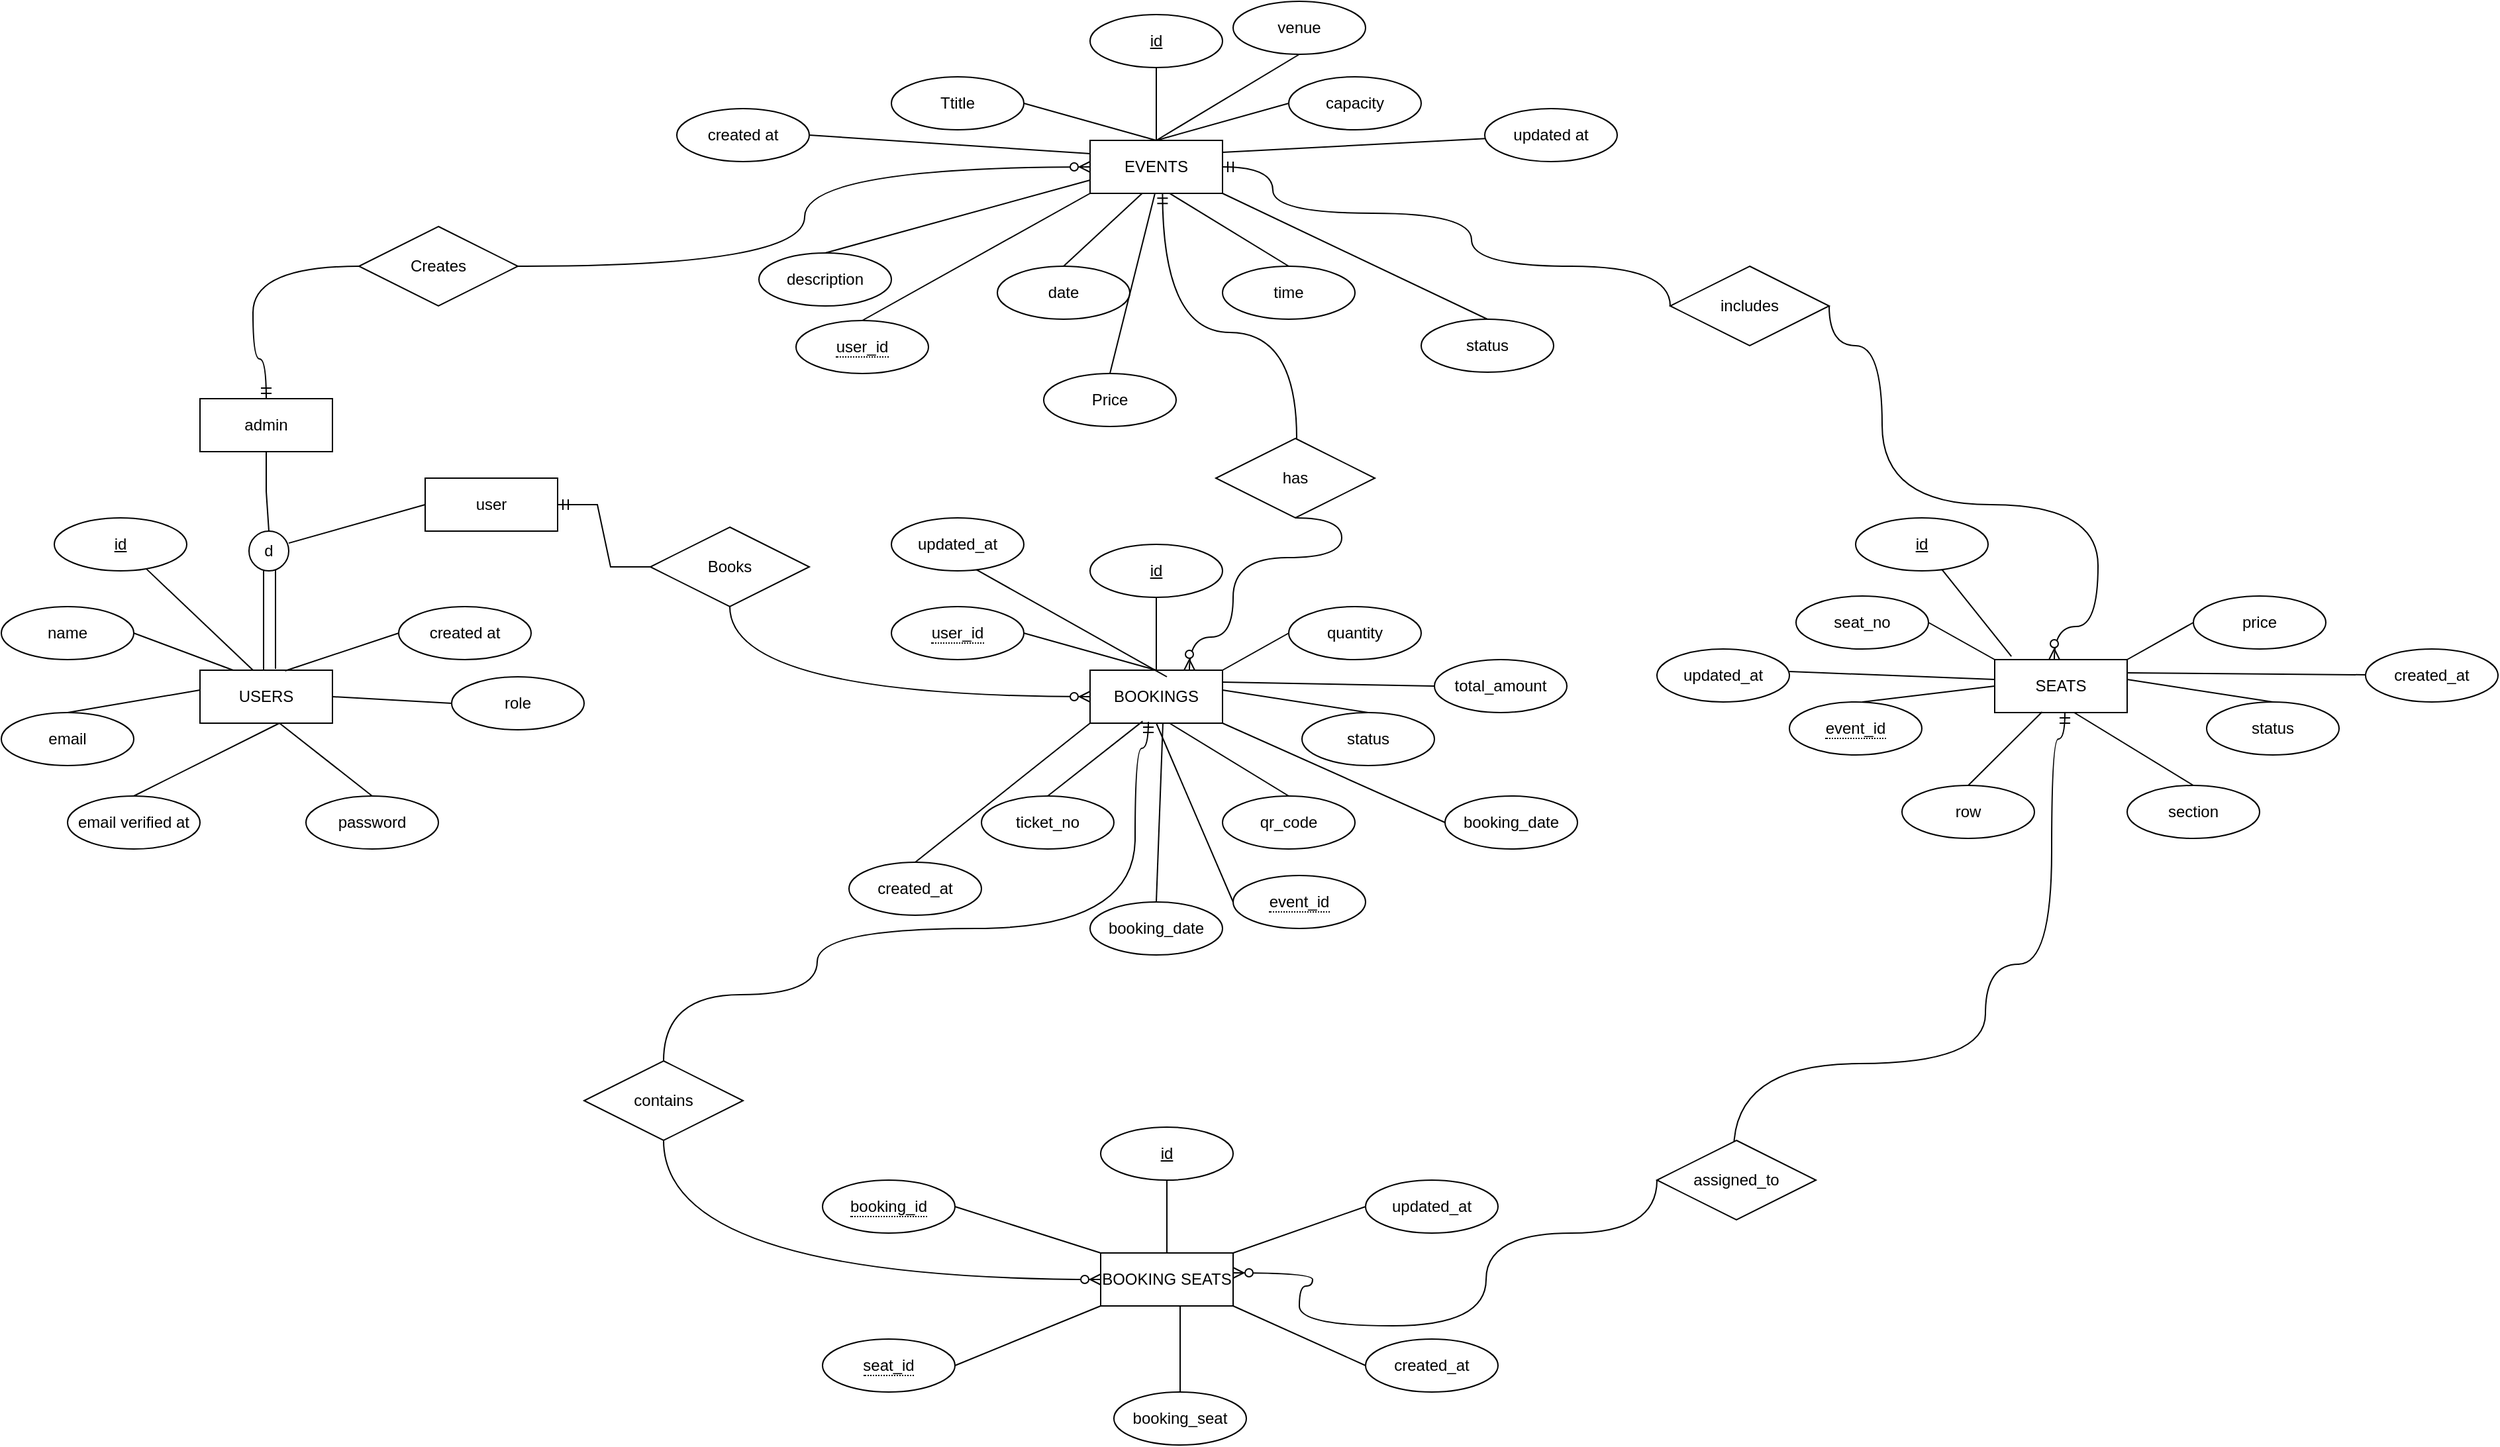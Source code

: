 <mxfile version="27.0.9">
  <diagram name="Page-1" id="kR0S55BvYcO8RLCb589s">
    <mxGraphModel dx="4270" dy="2200" grid="1" gridSize="10" guides="1" tooltips="1" connect="1" arrows="1" fold="1" page="1" pageScale="1" pageWidth="1654" pageHeight="1169" math="0" shadow="0">
      <root>
        <mxCell id="0" />
        <mxCell id="1" parent="0" />
        <mxCell id="_BD6W95FqAiIMrkTcO8M-179" value="" style="group" parent="1" vertex="1" connectable="0">
          <mxGeometry x="660" y="890" width="510" height="240" as="geometry" />
        </mxCell>
        <mxCell id="_BD6W95FqAiIMrkTcO8M-154" value="BOOKING SEATS" style="whiteSpace=wrap;html=1;align=center;" parent="_BD6W95FqAiIMrkTcO8M-179" vertex="1">
          <mxGeometry x="210" y="95" width="100" height="40" as="geometry" />
        </mxCell>
        <mxCell id="_BD6W95FqAiIMrkTcO8M-155" value="id" style="ellipse;whiteSpace=wrap;html=1;align=center;fontStyle=4;" parent="_BD6W95FqAiIMrkTcO8M-179" vertex="1">
          <mxGeometry x="210" width="100" height="40" as="geometry" />
        </mxCell>
        <mxCell id="_BD6W95FqAiIMrkTcO8M-158" value="booking_seat" style="ellipse;whiteSpace=wrap;html=1;align=center;" parent="_BD6W95FqAiIMrkTcO8M-179" vertex="1">
          <mxGeometry x="220" y="200" width="100" height="40" as="geometry" />
        </mxCell>
        <mxCell id="_BD6W95FqAiIMrkTcO8M-159" value="created_at" style="ellipse;whiteSpace=wrap;html=1;align=center;" parent="_BD6W95FqAiIMrkTcO8M-179" vertex="1">
          <mxGeometry x="410" y="160" width="100" height="40" as="geometry" />
        </mxCell>
        <mxCell id="_BD6W95FqAiIMrkTcO8M-160" value="updated_at" style="ellipse;whiteSpace=wrap;html=1;align=center;" parent="_BD6W95FqAiIMrkTcO8M-179" vertex="1">
          <mxGeometry x="410" y="40" width="100" height="40" as="geometry" />
        </mxCell>
        <mxCell id="_BD6W95FqAiIMrkTcO8M-162" style="edgeStyle=orthogonalEdgeStyle;rounded=0;orthogonalLoop=1;jettySize=auto;html=1;exitX=0.5;exitY=1;exitDx=0;exitDy=0;" parent="_BD6W95FqAiIMrkTcO8M-179" edge="1">
          <mxGeometry relative="1" as="geometry">
            <mxPoint x="410" y="87" as="sourcePoint" />
            <mxPoint x="410" y="87" as="targetPoint" />
          </mxGeometry>
        </mxCell>
        <mxCell id="_BD6W95FqAiIMrkTcO8M-164" value="" style="endArrow=none;html=1;rounded=0;entryX=0.5;entryY=1;entryDx=0;entryDy=0;exitX=0.5;exitY=0;exitDx=0;exitDy=0;" parent="_BD6W95FqAiIMrkTcO8M-179" source="_BD6W95FqAiIMrkTcO8M-158" edge="1">
          <mxGeometry relative="1" as="geometry">
            <mxPoint x="360" y="190" as="sourcePoint" />
            <mxPoint x="270" y="135" as="targetPoint" />
          </mxGeometry>
        </mxCell>
        <mxCell id="_BD6W95FqAiIMrkTcO8M-166" value="" style="endArrow=none;html=1;rounded=0;entryX=0;entryY=1;entryDx=0;entryDy=0;exitX=1;exitY=0.5;exitDx=0;exitDy=0;" parent="_BD6W95FqAiIMrkTcO8M-179" source="_BD6W95FqAiIMrkTcO8M-170" target="_BD6W95FqAiIMrkTcO8M-154" edge="1">
          <mxGeometry relative="1" as="geometry">
            <mxPoint x="100" y="160" as="sourcePoint" />
            <mxPoint x="200" y="143" as="targetPoint" />
          </mxGeometry>
        </mxCell>
        <mxCell id="_BD6W95FqAiIMrkTcO8M-172" value="&lt;span style=&quot;color: rgba(0, 0, 0, 0); font-family: monospace; font-size: 0px; text-align: start; background-color: rgb(236, 236, 236);&quot;&gt;%3CmxGraphModel%3E%3Croot%3E%3CmxCell%20id%3D%220%22%2F%3E%3CmxCell%20id%3D%221%22%20parent%3D%220%22%2F%3E%3CmxCell%20id%3D%222%22%20value%3D%22%22%20style%3D%22endArrow%3Dnone%3Bhtml%3D1%3Brounded%3D0%3BentryX%3D0%3BentryY%3D1%3BentryDx%3D0%3BentryDy%3D0%3BexitX%3D0.5%3BexitY%3D0%3BexitDx%3D0%3BexitDy%3D0%3B%22%20edge%3D%221%22%20parent%3D%221%22%3E%3CmxGeometry%20relative%3D%221%22%20as%3D%22geometry%22%3E%3CmxPoint%20x%3D%22560%22%20y%3D%22660%22%20as%3D%22sourcePoint%22%2F%3E%3CmxPoint%20x%3D%22670%22%20y%3D%22635%22%20as%3D%22targetPoint%22%2F%3E%3C%2FmxGeometry%3E%3C%2FmxCell%3E%3C%2Froot%3E%3C%2FmxGraphModel%3E&lt;/span&gt;" style="edgeLabel;html=1;align=center;verticalAlign=middle;resizable=0;points=[];" parent="_BD6W95FqAiIMrkTcO8M-166" vertex="1" connectable="0">
          <mxGeometry x="0.361" y="-4" relative="1" as="geometry">
            <mxPoint as="offset" />
          </mxGeometry>
        </mxCell>
        <mxCell id="_BD6W95FqAiIMrkTcO8M-169" value="" style="endArrow=none;html=1;rounded=0;" parent="_BD6W95FqAiIMrkTcO8M-179" target="_BD6W95FqAiIMrkTcO8M-155" edge="1">
          <mxGeometry relative="1" as="geometry">
            <mxPoint x="260" y="95" as="sourcePoint" />
            <mxPoint x="357" y="78" as="targetPoint" />
          </mxGeometry>
        </mxCell>
        <mxCell id="_BD6W95FqAiIMrkTcO8M-170" value="&lt;span style=&quot;border-bottom: 1px dotted&quot;&gt;seat_id&lt;/span&gt;" style="ellipse;whiteSpace=wrap;html=1;align=center;" parent="_BD6W95FqAiIMrkTcO8M-179" vertex="1">
          <mxGeometry y="160" width="100" height="40" as="geometry" />
        </mxCell>
        <mxCell id="_BD6W95FqAiIMrkTcO8M-171" value="&lt;span style=&quot;border-bottom: 1px dotted&quot;&gt;booking_id&lt;/span&gt;" style="ellipse;whiteSpace=wrap;html=1;align=center;" parent="_BD6W95FqAiIMrkTcO8M-179" vertex="1">
          <mxGeometry y="40" width="100" height="40" as="geometry" />
        </mxCell>
        <mxCell id="_BD6W95FqAiIMrkTcO8M-173" value="" style="endArrow=none;html=1;rounded=0;entryX=0;entryY=0.5;entryDx=0;entryDy=0;exitX=1;exitY=0;exitDx=0;exitDy=0;" parent="_BD6W95FqAiIMrkTcO8M-179" source="_BD6W95FqAiIMrkTcO8M-154" target="_BD6W95FqAiIMrkTcO8M-160" edge="1">
          <mxGeometry relative="1" as="geometry">
            <mxPoint x="300" y="95" as="sourcePoint" />
            <mxPoint x="410" y="70" as="targetPoint" />
          </mxGeometry>
        </mxCell>
        <mxCell id="_BD6W95FqAiIMrkTcO8M-174" value="&lt;span style=&quot;color: rgba(0, 0, 0, 0); font-family: monospace; font-size: 0px; text-align: start; background-color: rgb(236, 236, 236);&quot;&gt;%3CmxGraphModel%3E%3Croot%3E%3CmxCell%20id%3D%220%22%2F%3E%3CmxCell%20id%3D%221%22%20parent%3D%220%22%2F%3E%3CmxCell%20id%3D%222%22%20value%3D%22%22%20style%3D%22endArrow%3Dnone%3Bhtml%3D1%3Brounded%3D0%3BentryX%3D0%3BentryY%3D1%3BentryDx%3D0%3BentryDy%3D0%3BexitX%3D0.5%3BexitY%3D0%3BexitDx%3D0%3BexitDy%3D0%3B%22%20edge%3D%221%22%20parent%3D%221%22%3E%3CmxGeometry%20relative%3D%221%22%20as%3D%22geometry%22%3E%3CmxPoint%20x%3D%22560%22%20y%3D%22660%22%20as%3D%22sourcePoint%22%2F%3E%3CmxPoint%20x%3D%22670%22%20y%3D%22635%22%20as%3D%22targetPoint%22%2F%3E%3C%2FmxGeometry%3E%3C%2FmxCell%3E%3C%2Froot%3E%3C%2FmxGraphModel%3E&lt;/span&gt;" style="edgeLabel;html=1;align=center;verticalAlign=middle;resizable=0;points=[];" parent="_BD6W95FqAiIMrkTcO8M-173" vertex="1" connectable="0">
          <mxGeometry x="0.361" y="-4" relative="1" as="geometry">
            <mxPoint as="offset" />
          </mxGeometry>
        </mxCell>
        <mxCell id="_BD6W95FqAiIMrkTcO8M-175" value="" style="endArrow=none;html=1;rounded=0;entryX=0;entryY=0.5;entryDx=0;entryDy=0;exitX=1;exitY=0;exitDx=0;exitDy=0;" parent="_BD6W95FqAiIMrkTcO8M-179" target="_BD6W95FqAiIMrkTcO8M-159" edge="1">
          <mxGeometry relative="1" as="geometry">
            <mxPoint x="310" y="135" as="sourcePoint" />
            <mxPoint x="410" y="100" as="targetPoint" />
          </mxGeometry>
        </mxCell>
        <mxCell id="_BD6W95FqAiIMrkTcO8M-176" value="&lt;span style=&quot;color: rgba(0, 0, 0, 0); font-family: monospace; font-size: 0px; text-align: start; background-color: rgb(236, 236, 236);&quot;&gt;%3CmxGraphModel%3E%3Croot%3E%3CmxCell%20id%3D%220%22%2F%3E%3CmxCell%20id%3D%221%22%20parent%3D%220%22%2F%3E%3CmxCell%20id%3D%222%22%20value%3D%22%22%20style%3D%22endArrow%3Dnone%3Bhtml%3D1%3Brounded%3D0%3BentryX%3D0%3BentryY%3D1%3BentryDx%3D0%3BentryDy%3D0%3BexitX%3D0.5%3BexitY%3D0%3BexitDx%3D0%3BexitDy%3D0%3B%22%20edge%3D%221%22%20parent%3D%221%22%3E%3CmxGeometry%20relative%3D%221%22%20as%3D%22geometry%22%3E%3CmxPoint%20x%3D%22560%22%20y%3D%22660%22%20as%3D%22sourcePoint%22%2F%3E%3CmxPoint%20x%3D%22670%22%20y%3D%22635%22%20as%3D%22targetPoint%22%2F%3E%3C%2FmxGeometry%3E%3C%2FmxCell%3E%3C%2Froot%3E%3C%2FmxGraphModel%3E&lt;/span&gt;" style="edgeLabel;html=1;align=center;verticalAlign=middle;resizable=0;points=[];" parent="_BD6W95FqAiIMrkTcO8M-175" vertex="1" connectable="0">
          <mxGeometry x="0.361" y="-4" relative="1" as="geometry">
            <mxPoint as="offset" />
          </mxGeometry>
        </mxCell>
        <mxCell id="_BD6W95FqAiIMrkTcO8M-177" value="" style="endArrow=none;html=1;rounded=0;entryX=0;entryY=0.5;entryDx=0;entryDy=0;exitX=1;exitY=0.5;exitDx=0;exitDy=0;" parent="_BD6W95FqAiIMrkTcO8M-179" source="_BD6W95FqAiIMrkTcO8M-171" edge="1">
          <mxGeometry relative="1" as="geometry">
            <mxPoint x="110" y="130" as="sourcePoint" />
            <mxPoint x="210" y="95" as="targetPoint" />
          </mxGeometry>
        </mxCell>
        <mxCell id="_BD6W95FqAiIMrkTcO8M-178" value="&lt;span style=&quot;color: rgba(0, 0, 0, 0); font-family: monospace; font-size: 0px; text-align: start; background-color: rgb(236, 236, 236);&quot;&gt;%3CmxGraphModel%3E%3Croot%3E%3CmxCell%20id%3D%220%22%2F%3E%3CmxCell%20id%3D%221%22%20parent%3D%220%22%2F%3E%3CmxCell%20id%3D%222%22%20value%3D%22%22%20style%3D%22endArrow%3Dnone%3Bhtml%3D1%3Brounded%3D0%3BentryX%3D0%3BentryY%3D1%3BentryDx%3D0%3BentryDy%3D0%3BexitX%3D0.5%3BexitY%3D0%3BexitDx%3D0%3BexitDy%3D0%3B%22%20edge%3D%221%22%20parent%3D%221%22%3E%3CmxGeometry%20relative%3D%221%22%20as%3D%22geometry%22%3E%3CmxPoint%20x%3D%22560%22%20y%3D%22660%22%20as%3D%22sourcePoint%22%2F%3E%3CmxPoint%20x%3D%22670%22%20y%3D%22635%22%20as%3D%22targetPoint%22%2F%3E%3C%2FmxGeometry%3E%3C%2FmxCell%3E%3C%2Froot%3E%3C%2FmxGraphModel%3E&lt;/span&gt;" style="edgeLabel;html=1;align=center;verticalAlign=middle;resizable=0;points=[];" parent="_BD6W95FqAiIMrkTcO8M-177" vertex="1" connectable="0">
          <mxGeometry x="0.361" y="-4" relative="1" as="geometry">
            <mxPoint as="offset" />
          </mxGeometry>
        </mxCell>
        <mxCell id="_BD6W95FqAiIMrkTcO8M-182" value="Books" style="shape=rhombus;perimeter=rhombusPerimeter;whiteSpace=wrap;html=1;align=center;" parent="1" vertex="1">
          <mxGeometry x="530" y="437" width="120" height="60" as="geometry" />
        </mxCell>
        <mxCell id="_BD6W95FqAiIMrkTcO8M-184" value="" style="edgeStyle=entityRelationEdgeStyle;fontSize=12;html=1;endArrow=ERmandOne;rounded=0;exitX=0;exitY=0.5;exitDx=0;exitDy=0;entryX=1;entryY=0.5;entryDx=0;entryDy=0;" parent="1" source="_BD6W95FqAiIMrkTcO8M-182" target="_BD6W95FqAiIMrkTcO8M-218" edge="1">
          <mxGeometry width="100" height="100" relative="1" as="geometry">
            <mxPoint x="750" y="311" as="sourcePoint" />
            <mxPoint x="480" y="409" as="targetPoint" />
            <Array as="points">
              <mxPoint x="590" y="584" />
              <mxPoint x="670" y="494" />
              <mxPoint x="470" y="544" />
            </Array>
          </mxGeometry>
        </mxCell>
        <mxCell id="_BD6W95FqAiIMrkTcO8M-1" value="USERS" style="whiteSpace=wrap;html=1;align=center;" parent="1" vertex="1">
          <mxGeometry x="190" y="545" width="100" height="40" as="geometry" />
        </mxCell>
        <mxCell id="_BD6W95FqAiIMrkTcO8M-2" value="id" style="ellipse;whiteSpace=wrap;html=1;align=center;fontStyle=4;" parent="1" vertex="1">
          <mxGeometry x="80" y="430" width="100" height="40" as="geometry" />
        </mxCell>
        <mxCell id="_BD6W95FqAiIMrkTcO8M-4" value="name" style="ellipse;whiteSpace=wrap;html=1;align=center;" parent="1" vertex="1">
          <mxGeometry x="40" y="497" width="100" height="40" as="geometry" />
        </mxCell>
        <mxCell id="_BD6W95FqAiIMrkTcO8M-6" value="email&lt;span style=&quot;color: rgba(0, 0, 0, 0); font-family: monospace; font-size: 0px; text-align: start; text-wrap-mode: nowrap;&quot;&gt;%3CmxGraphModel%3E%3Croot%3E%3CmxCell%20id%3D%220%22%2F%3E%3CmxCell%20id%3D%221%22%20parent%3D%220%22%2F%3E%3CmxCell%20id%3D%222%22%20value%3D%22name%22%20style%3D%22ellipse%3BwhiteSpace%3Dwrap%3Bhtml%3D1%3Balign%3Dcenter%3B%22%20vertex%3D%221%22%20parent%3D%221%22%3E%3CmxGeometry%20x%3D%22580%22%20y%3D%22560%22%20width%3D%22100%22%20height%3D%2240%22%20as%3D%22geometry%22%2F%3E%3C%2FmxCell%3E%3C%2Froot%3E%3C%2FmxGraphModel%3E&lt;/span&gt;" style="ellipse;whiteSpace=wrap;html=1;align=center;" parent="1" vertex="1">
          <mxGeometry x="40" y="577" width="100" height="40" as="geometry" />
        </mxCell>
        <mxCell id="_BD6W95FqAiIMrkTcO8M-7" value="email verified at" style="ellipse;whiteSpace=wrap;html=1;align=center;" parent="1" vertex="1">
          <mxGeometry x="90" y="640" width="100" height="40" as="geometry" />
        </mxCell>
        <mxCell id="_BD6W95FqAiIMrkTcO8M-8" value="password" style="ellipse;whiteSpace=wrap;html=1;align=center;" parent="1" vertex="1">
          <mxGeometry x="270" y="640" width="100" height="40" as="geometry" />
        </mxCell>
        <mxCell id="_BD6W95FqAiIMrkTcO8M-9" value="role" style="ellipse;whiteSpace=wrap;html=1;align=center;" parent="1" vertex="1">
          <mxGeometry x="380" y="550" width="100" height="40" as="geometry" />
        </mxCell>
        <mxCell id="_BD6W95FqAiIMrkTcO8M-11" value="created at" style="ellipse;whiteSpace=wrap;html=1;align=center;" parent="1" vertex="1">
          <mxGeometry x="340" y="497" width="100" height="40" as="geometry" />
        </mxCell>
        <mxCell id="_BD6W95FqAiIMrkTcO8M-12" style="edgeStyle=orthogonalEdgeStyle;rounded=0;orthogonalLoop=1;jettySize=auto;html=1;exitX=0.5;exitY=1;exitDx=0;exitDy=0;" parent="1" source="_BD6W95FqAiIMrkTcO8M-11" target="_BD6W95FqAiIMrkTcO8M-11" edge="1">
          <mxGeometry relative="1" as="geometry" />
        </mxCell>
        <mxCell id="_BD6W95FqAiIMrkTcO8M-14" value="" style="endArrow=none;html=1;rounded=0;entryX=0.5;entryY=1;entryDx=0;entryDy=0;exitX=0.5;exitY=0;exitDx=0;exitDy=0;" parent="1" source="_BD6W95FqAiIMrkTcO8M-8" edge="1">
          <mxGeometry relative="1" as="geometry">
            <mxPoint x="280" y="675" as="sourcePoint" />
            <mxPoint x="250" y="585" as="targetPoint" />
          </mxGeometry>
        </mxCell>
        <mxCell id="_BD6W95FqAiIMrkTcO8M-15" value="" style="endArrow=none;html=1;rounded=0;entryX=0.5;entryY=1;entryDx=0;entryDy=0;exitX=0.5;exitY=0;exitDx=0;exitDy=0;" parent="1" source="_BD6W95FqAiIMrkTcO8M-7" edge="1">
          <mxGeometry relative="1" as="geometry">
            <mxPoint x="340" y="640" as="sourcePoint" />
            <mxPoint x="250" y="585" as="targetPoint" />
          </mxGeometry>
        </mxCell>
        <mxCell id="_BD6W95FqAiIMrkTcO8M-17" value="" style="endArrow=none;html=1;rounded=0;entryX=0.5;entryY=1;entryDx=0;entryDy=0;exitX=0.5;exitY=0;exitDx=0;exitDy=0;" parent="1" source="_BD6W95FqAiIMrkTcO8M-6" edge="1">
          <mxGeometry relative="1" as="geometry">
            <mxPoint x="280" y="615" as="sourcePoint" />
            <mxPoint x="190" y="560" as="targetPoint" />
          </mxGeometry>
        </mxCell>
        <mxCell id="_BD6W95FqAiIMrkTcO8M-18" value="" style="endArrow=none;html=1;rounded=0;exitX=0.5;exitY=0;exitDx=0;exitDy=0;entryX=0.25;entryY=0;entryDx=0;entryDy=0;" parent="1" target="_BD6W95FqAiIMrkTcO8M-1" edge="1">
          <mxGeometry relative="1" as="geometry">
            <mxPoint x="140" y="517" as="sourcePoint" />
            <mxPoint x="220" y="540" as="targetPoint" />
          </mxGeometry>
        </mxCell>
        <mxCell id="_BD6W95FqAiIMrkTcO8M-19" value="" style="endArrow=none;html=1;rounded=0;entryX=0;entryY=0.5;entryDx=0;entryDy=0;exitX=0.642;exitY=0.012;exitDx=0;exitDy=0;exitPerimeter=0;" parent="1" source="_BD6W95FqAiIMrkTcO8M-1" target="_BD6W95FqAiIMrkTcO8M-11" edge="1">
          <mxGeometry relative="1" as="geometry">
            <mxPoint x="240" y="545" as="sourcePoint" />
            <mxPoint x="337" y="528" as="targetPoint" />
          </mxGeometry>
        </mxCell>
        <mxCell id="_BD6W95FqAiIMrkTcO8M-20" value="" style="endArrow=none;html=1;rounded=0;exitX=0.4;exitY=0;exitDx=0;exitDy=0;exitPerimeter=0;" parent="1" source="_BD6W95FqAiIMrkTcO8M-1" target="_BD6W95FqAiIMrkTcO8M-2" edge="1">
          <mxGeometry relative="1" as="geometry">
            <mxPoint x="240" y="545" as="sourcePoint" />
            <mxPoint x="337" y="528" as="targetPoint" />
          </mxGeometry>
        </mxCell>
        <mxCell id="_BD6W95FqAiIMrkTcO8M-100" value="BOOKINGS" style="whiteSpace=wrap;html=1;align=center;" parent="1" vertex="1">
          <mxGeometry x="862" y="545" width="100" height="40" as="geometry" />
        </mxCell>
        <mxCell id="_BD6W95FqAiIMrkTcO8M-101" value="id" style="ellipse;whiteSpace=wrap;html=1;align=center;fontStyle=4;" parent="1" vertex="1">
          <mxGeometry x="862" y="450" width="100" height="40" as="geometry" />
        </mxCell>
        <mxCell id="_BD6W95FqAiIMrkTcO8M-104" value="ticket_no" style="ellipse;whiteSpace=wrap;html=1;align=center;" parent="1" vertex="1">
          <mxGeometry x="780" y="640" width="100" height="40" as="geometry" />
        </mxCell>
        <mxCell id="_BD6W95FqAiIMrkTcO8M-105" value="qr_code" style="ellipse;whiteSpace=wrap;html=1;align=center;" parent="1" vertex="1">
          <mxGeometry x="962" y="640" width="100" height="40" as="geometry" />
        </mxCell>
        <mxCell id="_BD6W95FqAiIMrkTcO8M-106" value="status" style="ellipse;whiteSpace=wrap;html=1;align=center;" parent="1" vertex="1">
          <mxGeometry x="1022" y="577" width="100" height="40" as="geometry" />
        </mxCell>
        <mxCell id="_BD6W95FqAiIMrkTcO8M-107" value="quantity" style="ellipse;whiteSpace=wrap;html=1;align=center;" parent="1" vertex="1">
          <mxGeometry x="1012" y="497" width="100" height="40" as="geometry" />
        </mxCell>
        <mxCell id="_BD6W95FqAiIMrkTcO8M-108" style="edgeStyle=orthogonalEdgeStyle;rounded=0;orthogonalLoop=1;jettySize=auto;html=1;exitX=0.5;exitY=1;exitDx=0;exitDy=0;" parent="1" source="_BD6W95FqAiIMrkTcO8M-107" target="_BD6W95FqAiIMrkTcO8M-107" edge="1">
          <mxGeometry relative="1" as="geometry" />
        </mxCell>
        <mxCell id="_BD6W95FqAiIMrkTcO8M-109" value="" style="endArrow=none;html=1;rounded=0;entryX=0.5;entryY=1;entryDx=0;entryDy=0;exitX=0.5;exitY=0;exitDx=0;exitDy=0;" parent="1" source="_BD6W95FqAiIMrkTcO8M-105" edge="1">
          <mxGeometry relative="1" as="geometry">
            <mxPoint x="952" y="675" as="sourcePoint" />
            <mxPoint x="922" y="585" as="targetPoint" />
          </mxGeometry>
        </mxCell>
        <mxCell id="_BD6W95FqAiIMrkTcO8M-110" value="" style="endArrow=none;html=1;rounded=0;entryX=0.397;entryY=0.964;entryDx=0;entryDy=0;exitX=0.5;exitY=0;exitDx=0;exitDy=0;entryPerimeter=0;" parent="1" source="_BD6W95FqAiIMrkTcO8M-104" target="_BD6W95FqAiIMrkTcO8M-100" edge="1">
          <mxGeometry relative="1" as="geometry">
            <mxPoint x="1012" y="640" as="sourcePoint" />
            <mxPoint x="922" y="585" as="targetPoint" />
          </mxGeometry>
        </mxCell>
        <mxCell id="_BD6W95FqAiIMrkTcO8M-111" value="" style="endArrow=none;html=1;rounded=0;exitX=0.5;exitY=0;exitDx=0;exitDy=0;" parent="1" source="_BD6W95FqAiIMrkTcO8M-106" edge="1">
          <mxGeometry relative="1" as="geometry">
            <mxPoint x="1052" y="617" as="sourcePoint" />
            <mxPoint x="962" y="560" as="targetPoint" />
          </mxGeometry>
        </mxCell>
        <mxCell id="_BD6W95FqAiIMrkTcO8M-113" value="" style="endArrow=none;html=1;rounded=0;entryX=0.5;entryY=0;entryDx=0;entryDy=0;exitX=0.5;exitY=0;exitDx=0;exitDy=0;" parent="1" target="_BD6W95FqAiIMrkTcO8M-100" edge="1">
          <mxGeometry relative="1" as="geometry">
            <mxPoint x="812" y="517" as="sourcePoint" />
            <mxPoint x="912" y="500" as="targetPoint" />
          </mxGeometry>
        </mxCell>
        <mxCell id="_BD6W95FqAiIMrkTcO8M-114" value="" style="endArrow=none;html=1;rounded=0;entryX=0;entryY=0.5;entryDx=0;entryDy=0;exitX=1;exitY=0;exitDx=0;exitDy=0;" parent="1" source="_BD6W95FqAiIMrkTcO8M-100" target="_BD6W95FqAiIMrkTcO8M-107" edge="1">
          <mxGeometry relative="1" as="geometry">
            <mxPoint x="912" y="545" as="sourcePoint" />
            <mxPoint x="1009" y="528" as="targetPoint" />
          </mxGeometry>
        </mxCell>
        <mxCell id="_BD6W95FqAiIMrkTcO8M-115" value="" style="endArrow=none;html=1;rounded=0;" parent="1" target="_BD6W95FqAiIMrkTcO8M-101" edge="1">
          <mxGeometry relative="1" as="geometry">
            <mxPoint x="912" y="545" as="sourcePoint" />
            <mxPoint x="1009" y="528" as="targetPoint" />
          </mxGeometry>
        </mxCell>
        <mxCell id="_BD6W95FqAiIMrkTcO8M-116" value="&lt;span style=&quot;border-bottom: 1px dotted&quot;&gt;user_id&lt;/span&gt;" style="ellipse;whiteSpace=wrap;html=1;align=center;" parent="1" vertex="1">
          <mxGeometry x="712" y="497" width="100" height="40" as="geometry" />
        </mxCell>
        <mxCell id="_BD6W95FqAiIMrkTcO8M-117" value="&lt;span style=&quot;border-bottom: 1px dotted&quot;&gt;event_id&lt;/span&gt;" style="ellipse;whiteSpace=wrap;html=1;align=center;" parent="1" vertex="1">
          <mxGeometry x="970" y="700" width="100" height="40" as="geometry" />
        </mxCell>
        <mxCell id="_BD6W95FqAiIMrkTcO8M-118" value="total_amount" style="ellipse;whiteSpace=wrap;html=1;align=center;" parent="1" vertex="1">
          <mxGeometry x="1122" y="537" width="100" height="40" as="geometry" />
        </mxCell>
        <mxCell id="_BD6W95FqAiIMrkTcO8M-119" value="booking_date" style="ellipse;whiteSpace=wrap;html=1;align=center;" parent="1" vertex="1">
          <mxGeometry x="1130" y="640" width="100" height="40" as="geometry" />
        </mxCell>
        <mxCell id="_BD6W95FqAiIMrkTcO8M-120" value="booking_date" style="ellipse;whiteSpace=wrap;html=1;align=center;" parent="1" vertex="1">
          <mxGeometry x="862" y="720" width="100" height="40" as="geometry" />
        </mxCell>
        <mxCell id="_BD6W95FqAiIMrkTcO8M-121" value="created_at" style="ellipse;whiteSpace=wrap;html=1;align=center;" parent="1" vertex="1">
          <mxGeometry x="680" y="690" width="100" height="40" as="geometry" />
        </mxCell>
        <mxCell id="_BD6W95FqAiIMrkTcO8M-122" value="updated_at" style="ellipse;whiteSpace=wrap;html=1;align=center;" parent="1" vertex="1">
          <mxGeometry x="712" y="430" width="100" height="40" as="geometry" />
        </mxCell>
        <mxCell id="_BD6W95FqAiIMrkTcO8M-123" value="" style="endArrow=none;html=1;rounded=0;exitX=0.643;exitY=0.979;exitDx=0;exitDy=0;exitPerimeter=0;" parent="1" source="_BD6W95FqAiIMrkTcO8M-122" edge="1">
          <mxGeometry relative="1" as="geometry">
            <mxPoint x="793.63" y="470" as="sourcePoint" />
            <mxPoint x="920" y="550" as="targetPoint" />
          </mxGeometry>
        </mxCell>
        <mxCell id="_BD6W95FqAiIMrkTcO8M-124" value="" style="endArrow=none;html=1;rounded=0;exitX=0.5;exitY=0;exitDx=0;exitDy=0;entryX=0;entryY=0.5;entryDx=0;entryDy=0;" parent="1" target="_BD6W95FqAiIMrkTcO8M-118" edge="1">
          <mxGeometry relative="1" as="geometry">
            <mxPoint x="962" y="554" as="sourcePoint" />
            <mxPoint x="1120" y="550" as="targetPoint" />
          </mxGeometry>
        </mxCell>
        <mxCell id="_BD6W95FqAiIMrkTcO8M-125" value="" style="endArrow=none;html=1;rounded=0;entryX=0;entryY=1;entryDx=0;entryDy=0;exitX=0.5;exitY=0;exitDx=0;exitDy=0;" parent="1" source="_BD6W95FqAiIMrkTcO8M-121" target="_BD6W95FqAiIMrkTcO8M-100" edge="1">
          <mxGeometry relative="1" as="geometry">
            <mxPoint x="700" y="657" as="sourcePoint" />
            <mxPoint x="800" y="640" as="targetPoint" />
          </mxGeometry>
        </mxCell>
        <mxCell id="_BD6W95FqAiIMrkTcO8M-126" value="" style="endArrow=none;html=1;rounded=0;entryX=0.5;entryY=1;entryDx=0;entryDy=0;exitX=0.5;exitY=0;exitDx=0;exitDy=0;" parent="1" source="_BD6W95FqAiIMrkTcO8M-120" edge="1">
          <mxGeometry relative="1" as="geometry">
            <mxPoint x="817" y="602" as="sourcePoint" />
            <mxPoint x="917" y="585" as="targetPoint" />
          </mxGeometry>
        </mxCell>
        <mxCell id="_BD6W95FqAiIMrkTcO8M-127" value="" style="endArrow=none;html=1;rounded=0;entryX=0;entryY=0.5;entryDx=0;entryDy=0;exitX=0.5;exitY=0;exitDx=0;exitDy=0;" parent="1" target="_BD6W95FqAiIMrkTcO8M-119" edge="1">
          <mxGeometry relative="1" as="geometry">
            <mxPoint x="962" y="585" as="sourcePoint" />
            <mxPoint x="1062" y="568" as="targetPoint" />
          </mxGeometry>
        </mxCell>
        <mxCell id="_BD6W95FqAiIMrkTcO8M-186" value="" style="endArrow=none;html=1;rounded=0;entryX=0.5;entryY=1;entryDx=0;entryDy=0;exitX=0;exitY=0.5;exitDx=0;exitDy=0;" parent="1" source="_BD6W95FqAiIMrkTcO8M-117" target="_BD6W95FqAiIMrkTcO8M-100" edge="1">
          <mxGeometry relative="1" as="geometry">
            <mxPoint x="970" y="712" as="sourcePoint" />
            <mxPoint x="1070" y="700" as="targetPoint" />
          </mxGeometry>
        </mxCell>
        <mxCell id="_BD6W95FqAiIMrkTcO8M-188" value="" style="edgeStyle=orthogonalEdgeStyle;fontSize=12;html=1;endArrow=ERzeroToMany;endFill=1;rounded=0;entryX=0;entryY=0.5;entryDx=0;entryDy=0;exitX=0.5;exitY=1;exitDx=0;exitDy=0;curved=1;" parent="1" source="_BD6W95FqAiIMrkTcO8M-182" target="_BD6W95FqAiIMrkTcO8M-100" edge="1">
          <mxGeometry width="100" height="100" relative="1" as="geometry">
            <mxPoint x="560" y="690" as="sourcePoint" />
            <mxPoint x="660" y="590" as="targetPoint" />
          </mxGeometry>
        </mxCell>
        <mxCell id="_BD6W95FqAiIMrkTcO8M-190" value="" style="endArrow=none;html=1;rounded=0;entryX=0;entryY=0.5;entryDx=0;entryDy=0;exitX=1;exitY=0.5;exitDx=0;exitDy=0;" parent="1" source="_BD6W95FqAiIMrkTcO8M-1" target="_BD6W95FqAiIMrkTcO8M-9" edge="1">
          <mxGeometry relative="1" as="geometry">
            <mxPoint x="290" y="549" as="sourcePoint" />
            <mxPoint x="390" y="537" as="targetPoint" />
          </mxGeometry>
        </mxCell>
        <mxCell id="_BD6W95FqAiIMrkTcO8M-191" value="Creates" style="shape=rhombus;perimeter=rhombusPerimeter;whiteSpace=wrap;html=1;align=center;" parent="1" vertex="1">
          <mxGeometry x="310" y="210" width="120" height="60" as="geometry" />
        </mxCell>
        <mxCell id="_BD6W95FqAiIMrkTcO8M-193" value="" style="edgeStyle=orthogonalEdgeStyle;fontSize=12;html=1;endArrow=ERmandOne;rounded=0;curved=1;entryX=0.5;entryY=0;entryDx=0;entryDy=0;exitX=0;exitY=0.5;exitDx=0;exitDy=0;" parent="1" source="_BD6W95FqAiIMrkTcO8M-191" target="_BD6W95FqAiIMrkTcO8M-216" edge="1">
          <mxGeometry width="100" height="100" relative="1" as="geometry">
            <mxPoint x="290" y="240" as="sourcePoint" />
            <mxPoint x="550" y="360" as="targetPoint" />
            <Array as="points">
              <mxPoint x="230" y="240" />
              <mxPoint x="230" y="310" />
              <mxPoint x="240" y="310" />
            </Array>
          </mxGeometry>
        </mxCell>
        <mxCell id="_BD6W95FqAiIMrkTcO8M-195" value="" style="edgeStyle=orthogonalEdgeStyle;fontSize=12;html=1;endArrow=ERzeroToMany;endFill=1;rounded=0;curved=1;entryX=0;entryY=0.5;entryDx=0;entryDy=0;" parent="1" target="_BD6W95FqAiIMrkTcO8M-41" edge="1">
          <mxGeometry width="100" height="100" relative="1" as="geometry">
            <mxPoint x="430" y="240" as="sourcePoint" />
            <mxPoint x="530" y="140" as="targetPoint" />
          </mxGeometry>
        </mxCell>
        <mxCell id="_BD6W95FqAiIMrkTcO8M-41" value="EVENTS" style="whiteSpace=wrap;html=1;align=center;" parent="1" vertex="1">
          <mxGeometry x="862" y="145" width="100" height="40" as="geometry" />
        </mxCell>
        <mxCell id="_BD6W95FqAiIMrkTcO8M-42" value="id" style="ellipse;whiteSpace=wrap;html=1;align=center;fontStyle=4;" parent="1" vertex="1">
          <mxGeometry x="862" y="50" width="100" height="40" as="geometry" />
        </mxCell>
        <mxCell id="_BD6W95FqAiIMrkTcO8M-43" value="Ttitle" style="ellipse;whiteSpace=wrap;html=1;align=center;" parent="1" vertex="1">
          <mxGeometry x="712" y="97" width="100" height="40" as="geometry" />
        </mxCell>
        <mxCell id="_BD6W95FqAiIMrkTcO8M-44" value="description" style="ellipse;whiteSpace=wrap;html=1;align=center;" parent="1" vertex="1">
          <mxGeometry x="612" y="230" width="100" height="40" as="geometry" />
        </mxCell>
        <mxCell id="_BD6W95FqAiIMrkTcO8M-45" value="date" style="ellipse;whiteSpace=wrap;html=1;align=center;" parent="1" vertex="1">
          <mxGeometry x="792" y="240" width="100" height="40" as="geometry" />
        </mxCell>
        <mxCell id="_BD6W95FqAiIMrkTcO8M-46" value="time" style="ellipse;whiteSpace=wrap;html=1;align=center;" parent="1" vertex="1">
          <mxGeometry x="962" y="240" width="100" height="40" as="geometry" />
        </mxCell>
        <mxCell id="_BD6W95FqAiIMrkTcO8M-47" value="venue" style="ellipse;whiteSpace=wrap;html=1;align=center;" parent="1" vertex="1">
          <mxGeometry x="970" y="40" width="100" height="40" as="geometry" />
        </mxCell>
        <mxCell id="_BD6W95FqAiIMrkTcO8M-48" value="capacity" style="ellipse;whiteSpace=wrap;html=1;align=center;" parent="1" vertex="1">
          <mxGeometry x="1012" y="97" width="100" height="40" as="geometry" />
        </mxCell>
        <mxCell id="_BD6W95FqAiIMrkTcO8M-49" style="edgeStyle=orthogonalEdgeStyle;rounded=0;orthogonalLoop=1;jettySize=auto;html=1;exitX=0.5;exitY=1;exitDx=0;exitDy=0;" parent="1" source="_BD6W95FqAiIMrkTcO8M-48" target="_BD6W95FqAiIMrkTcO8M-48" edge="1">
          <mxGeometry relative="1" as="geometry" />
        </mxCell>
        <mxCell id="_BD6W95FqAiIMrkTcO8M-50" value="" style="endArrow=none;html=1;rounded=0;entryX=0.602;entryY=1.002;entryDx=0;entryDy=0;exitX=0.5;exitY=0;exitDx=0;exitDy=0;entryPerimeter=0;" parent="1" source="_BD6W95FqAiIMrkTcO8M-46" target="_BD6W95FqAiIMrkTcO8M-41" edge="1">
          <mxGeometry relative="1" as="geometry">
            <mxPoint x="952" y="275" as="sourcePoint" />
            <mxPoint x="922" y="185" as="targetPoint" />
          </mxGeometry>
        </mxCell>
        <mxCell id="_BD6W95FqAiIMrkTcO8M-51" value="" style="endArrow=none;html=1;rounded=0;entryX=0.396;entryY=0.993;entryDx=0;entryDy=0;exitX=0.5;exitY=0;exitDx=0;exitDy=0;entryPerimeter=0;" parent="1" source="_BD6W95FqAiIMrkTcO8M-45" target="_BD6W95FqAiIMrkTcO8M-41" edge="1">
          <mxGeometry relative="1" as="geometry">
            <mxPoint x="1012" y="240" as="sourcePoint" />
            <mxPoint x="922" y="185" as="targetPoint" />
          </mxGeometry>
        </mxCell>
        <mxCell id="_BD6W95FqAiIMrkTcO8M-52" value="" style="endArrow=none;html=1;rounded=0;exitX=0.5;exitY=1;exitDx=0;exitDy=0;entryX=0.5;entryY=0;entryDx=0;entryDy=0;" parent="1" source="_BD6W95FqAiIMrkTcO8M-47" target="_BD6W95FqAiIMrkTcO8M-41" edge="1">
          <mxGeometry relative="1" as="geometry">
            <mxPoint x="1052" y="217" as="sourcePoint" />
            <mxPoint x="962" y="160" as="targetPoint" />
          </mxGeometry>
        </mxCell>
        <mxCell id="_BD6W95FqAiIMrkTcO8M-53" value="" style="endArrow=none;html=1;rounded=0;entryX=0;entryY=0.75;entryDx=0;entryDy=0;exitX=0.5;exitY=0;exitDx=0;exitDy=0;" parent="1" source="_BD6W95FqAiIMrkTcO8M-44" target="_BD6W95FqAiIMrkTcO8M-41" edge="1">
          <mxGeometry relative="1" as="geometry">
            <mxPoint x="952" y="215" as="sourcePoint" />
            <mxPoint x="862" y="160" as="targetPoint" />
          </mxGeometry>
        </mxCell>
        <mxCell id="_BD6W95FqAiIMrkTcO8M-54" value="" style="endArrow=none;html=1;rounded=0;entryX=0.5;entryY=0;entryDx=0;entryDy=0;exitX=0.5;exitY=0;exitDx=0;exitDy=0;" parent="1" target="_BD6W95FqAiIMrkTcO8M-41" edge="1">
          <mxGeometry relative="1" as="geometry">
            <mxPoint x="812" y="117" as="sourcePoint" />
            <mxPoint x="912" y="100" as="targetPoint" />
          </mxGeometry>
        </mxCell>
        <mxCell id="_BD6W95FqAiIMrkTcO8M-55" value="" style="endArrow=none;html=1;rounded=0;entryX=0;entryY=0.5;entryDx=0;entryDy=0;" parent="1" target="_BD6W95FqAiIMrkTcO8M-48" edge="1">
          <mxGeometry relative="1" as="geometry">
            <mxPoint x="912" y="145" as="sourcePoint" />
            <mxPoint x="1009" y="128" as="targetPoint" />
          </mxGeometry>
        </mxCell>
        <mxCell id="_BD6W95FqAiIMrkTcO8M-56" value="" style="endArrow=none;html=1;rounded=0;" parent="1" target="_BD6W95FqAiIMrkTcO8M-42" edge="1">
          <mxGeometry relative="1" as="geometry">
            <mxPoint x="912" y="145" as="sourcePoint" />
            <mxPoint x="1009" y="128" as="targetPoint" />
          </mxGeometry>
        </mxCell>
        <mxCell id="_BD6W95FqAiIMrkTcO8M-58" value="Price" style="ellipse;whiteSpace=wrap;html=1;align=center;" parent="1" vertex="1">
          <mxGeometry x="827" y="321" width="100" height="40" as="geometry" />
        </mxCell>
        <mxCell id="_BD6W95FqAiIMrkTcO8M-59" value="status" style="ellipse;whiteSpace=wrap;html=1;align=center;" parent="1" vertex="1">
          <mxGeometry x="1112" y="280" width="100" height="40" as="geometry" />
        </mxCell>
        <mxCell id="_BD6W95FqAiIMrkTcO8M-61" value="&lt;span style=&quot;border-bottom: 1px dotted&quot;&gt;user_id&lt;/span&gt;" style="ellipse;whiteSpace=wrap;html=1;align=center;" parent="1" vertex="1">
          <mxGeometry x="640" y="281" width="100" height="40" as="geometry" />
        </mxCell>
        <mxCell id="_BD6W95FqAiIMrkTcO8M-63" value="updated at" style="ellipse;whiteSpace=wrap;html=1;align=center;" parent="1" vertex="1">
          <mxGeometry x="1160" y="121" width="100" height="40" as="geometry" />
        </mxCell>
        <mxCell id="_BD6W95FqAiIMrkTcO8M-64" value="created at" style="ellipse;whiteSpace=wrap;html=1;align=center;" parent="1" vertex="1">
          <mxGeometry x="550" y="121" width="100" height="40" as="geometry" />
        </mxCell>
        <mxCell id="_BD6W95FqAiIMrkTcO8M-65" value="" style="endArrow=none;html=1;rounded=0;entryX=0;entryY=0.25;entryDx=0;entryDy=0;" parent="1" target="_BD6W95FqAiIMrkTcO8M-41" edge="1">
          <mxGeometry relative="1" as="geometry">
            <mxPoint x="650" y="141" as="sourcePoint" />
            <mxPoint x="750" y="121" as="targetPoint" />
          </mxGeometry>
        </mxCell>
        <mxCell id="_BD6W95FqAiIMrkTcO8M-66" value="" style="endArrow=none;html=1;rounded=0;exitX=0.5;exitY=0;exitDx=0;exitDy=0;" parent="1" target="_BD6W95FqAiIMrkTcO8M-63" edge="1">
          <mxGeometry relative="1" as="geometry">
            <mxPoint x="962" y="154" as="sourcePoint" />
            <mxPoint x="1062" y="137" as="targetPoint" />
          </mxGeometry>
        </mxCell>
        <mxCell id="_BD6W95FqAiIMrkTcO8M-67" value="" style="endArrow=none;html=1;rounded=0;entryX=0;entryY=1;entryDx=0;entryDy=0;exitX=0.5;exitY=0;exitDx=0;exitDy=0;" parent="1" source="_BD6W95FqAiIMrkTcO8M-61" target="_BD6W95FqAiIMrkTcO8M-41" edge="1">
          <mxGeometry relative="1" as="geometry">
            <mxPoint x="680" y="281" as="sourcePoint" />
            <mxPoint x="780" y="264" as="targetPoint" />
          </mxGeometry>
        </mxCell>
        <mxCell id="_BD6W95FqAiIMrkTcO8M-68" value="" style="endArrow=none;html=1;rounded=0;exitX=0.5;exitY=0;exitDx=0;exitDy=0;exitPerimeter=0;" parent="1" source="_BD6W95FqAiIMrkTcO8M-58" edge="1">
          <mxGeometry relative="1" as="geometry">
            <mxPoint x="923" y="320" as="sourcePoint" />
            <mxPoint x="911" y="185" as="targetPoint" />
          </mxGeometry>
        </mxCell>
        <mxCell id="_BD6W95FqAiIMrkTcO8M-69" value="" style="endArrow=none;html=1;rounded=0;entryX=0.5;entryY=0;entryDx=0;entryDy=0;exitX=1;exitY=1;exitDx=0;exitDy=0;" parent="1" source="_BD6W95FqAiIMrkTcO8M-41" target="_BD6W95FqAiIMrkTcO8M-59" edge="1">
          <mxGeometry relative="1" as="geometry">
            <mxPoint x="960" y="183" as="sourcePoint" />
            <mxPoint x="1060" y="166" as="targetPoint" />
          </mxGeometry>
        </mxCell>
        <mxCell id="_BD6W95FqAiIMrkTcO8M-196" value="has" style="shape=rhombus;perimeter=rhombusPerimeter;whiteSpace=wrap;html=1;align=center;" parent="1" vertex="1">
          <mxGeometry x="957" y="370" width="120" height="60" as="geometry" />
        </mxCell>
        <mxCell id="_BD6W95FqAiIMrkTcO8M-197" value="" style="edgeStyle=orthogonalEdgeStyle;fontSize=12;html=1;endArrow=ERzeroToMany;endFill=1;rounded=0;curved=1;entryX=0.75;entryY=0;entryDx=0;entryDy=0;exitX=0.5;exitY=1;exitDx=0;exitDy=0;" parent="1" source="_BD6W95FqAiIMrkTcO8M-196" target="_BD6W95FqAiIMrkTcO8M-100" edge="1">
          <mxGeometry width="100" height="100" relative="1" as="geometry">
            <mxPoint x="980" y="400" as="sourcePoint" />
            <mxPoint x="990" y="464.5" as="targetPoint" />
            <Array as="points">
              <mxPoint x="1052" y="460" />
              <mxPoint x="970" y="460" />
              <mxPoint x="970" y="520" />
              <mxPoint x="937" y="520" />
            </Array>
          </mxGeometry>
        </mxCell>
        <mxCell id="_BD6W95FqAiIMrkTcO8M-198" value="" style="edgeStyle=orthogonalEdgeStyle;fontSize=12;html=1;endArrow=ERmandOne;rounded=0;curved=1;entryX=0.587;entryY=0.992;entryDx=0;entryDy=0;entryPerimeter=0;exitX=0.5;exitY=0;exitDx=0;exitDy=0;" parent="1" edge="1">
          <mxGeometry width="100" height="100" relative="1" as="geometry">
            <mxPoint x="1018" y="370" as="sourcePoint" />
            <mxPoint x="916.7" y="184.68" as="targetPoint" />
            <Array as="points">
              <mxPoint x="1018" y="290" />
              <mxPoint x="917" y="290" />
            </Array>
          </mxGeometry>
        </mxCell>
        <mxCell id="_BD6W95FqAiIMrkTcO8M-199" value="includes" style="shape=rhombus;perimeter=rhombusPerimeter;whiteSpace=wrap;html=1;align=center;" parent="1" vertex="1">
          <mxGeometry x="1300" y="240" width="120" height="60" as="geometry" />
        </mxCell>
        <mxCell id="_BD6W95FqAiIMrkTcO8M-200" value="" style="edgeStyle=orthogonalEdgeStyle;fontSize=12;html=1;endArrow=ERmandOne;rounded=0;curved=1;entryX=1;entryY=0.5;entryDx=0;entryDy=0;exitX=0;exitY=0.5;exitDx=0;exitDy=0;" parent="1" source="_BD6W95FqAiIMrkTcO8M-199" target="_BD6W95FqAiIMrkTcO8M-41" edge="1">
          <mxGeometry width="100" height="100" relative="1" as="geometry">
            <mxPoint x="1101.3" y="352.66" as="sourcePoint" />
            <mxPoint x="1000" y="167.34" as="targetPoint" />
            <Array as="points">
              <mxPoint x="1300" y="240" />
              <mxPoint x="1150" y="240" />
              <mxPoint x="1150" y="200" />
              <mxPoint x="1000" y="200" />
              <mxPoint x="1000" y="165" />
            </Array>
          </mxGeometry>
        </mxCell>
        <mxCell id="_BD6W95FqAiIMrkTcO8M-130" value="SEATS" style="whiteSpace=wrap;html=1;align=center;" parent="1" vertex="1">
          <mxGeometry x="1545" y="537" width="100" height="40" as="geometry" />
        </mxCell>
        <mxCell id="_BD6W95FqAiIMrkTcO8M-131" value="id" style="ellipse;whiteSpace=wrap;html=1;align=center;fontStyle=4;" parent="1" vertex="1">
          <mxGeometry x="1440" y="430" width="100" height="40" as="geometry" />
        </mxCell>
        <mxCell id="_BD6W95FqAiIMrkTcO8M-132" value="seat_no" style="ellipse;whiteSpace=wrap;html=1;align=center;" parent="1" vertex="1">
          <mxGeometry x="1395" y="489" width="100" height="40" as="geometry" />
        </mxCell>
        <mxCell id="_BD6W95FqAiIMrkTcO8M-134" value="row" style="ellipse;whiteSpace=wrap;html=1;align=center;" parent="1" vertex="1">
          <mxGeometry x="1475" y="632" width="100" height="40" as="geometry" />
        </mxCell>
        <mxCell id="_BD6W95FqAiIMrkTcO8M-135" value="section" style="ellipse;whiteSpace=wrap;html=1;align=center;" parent="1" vertex="1">
          <mxGeometry x="1645" y="632" width="100" height="40" as="geometry" />
        </mxCell>
        <mxCell id="_BD6W95FqAiIMrkTcO8M-136" value="status" style="ellipse;whiteSpace=wrap;html=1;align=center;" parent="1" vertex="1">
          <mxGeometry x="1705" y="569" width="100" height="40" as="geometry" />
        </mxCell>
        <mxCell id="_BD6W95FqAiIMrkTcO8M-137" value="price" style="ellipse;whiteSpace=wrap;html=1;align=center;" parent="1" vertex="1">
          <mxGeometry x="1695" y="489" width="100" height="40" as="geometry" />
        </mxCell>
        <mxCell id="_BD6W95FqAiIMrkTcO8M-138" style="edgeStyle=orthogonalEdgeStyle;rounded=0;orthogonalLoop=1;jettySize=auto;html=1;exitX=0.5;exitY=1;exitDx=0;exitDy=0;" parent="1" source="_BD6W95FqAiIMrkTcO8M-137" target="_BD6W95FqAiIMrkTcO8M-137" edge="1">
          <mxGeometry relative="1" as="geometry" />
        </mxCell>
        <mxCell id="_BD6W95FqAiIMrkTcO8M-139" value="" style="endArrow=none;html=1;rounded=0;entryX=0.5;entryY=1;entryDx=0;entryDy=0;exitX=0.5;exitY=0;exitDx=0;exitDy=0;" parent="1" source="_BD6W95FqAiIMrkTcO8M-135" edge="1">
          <mxGeometry relative="1" as="geometry">
            <mxPoint x="1635" y="667" as="sourcePoint" />
            <mxPoint x="1605" y="577" as="targetPoint" />
          </mxGeometry>
        </mxCell>
        <mxCell id="_BD6W95FqAiIMrkTcO8M-140" value="" style="endArrow=none;html=1;rounded=0;entryX=0.358;entryY=0.987;entryDx=0;entryDy=0;exitX=0.5;exitY=0;exitDx=0;exitDy=0;entryPerimeter=0;" parent="1" source="_BD6W95FqAiIMrkTcO8M-134" target="_BD6W95FqAiIMrkTcO8M-130" edge="1">
          <mxGeometry relative="1" as="geometry">
            <mxPoint x="1695" y="632" as="sourcePoint" />
            <mxPoint x="1605" y="577" as="targetPoint" />
          </mxGeometry>
        </mxCell>
        <mxCell id="_BD6W95FqAiIMrkTcO8M-141" value="" style="endArrow=none;html=1;rounded=0;exitX=0.5;exitY=0;exitDx=0;exitDy=0;" parent="1" source="_BD6W95FqAiIMrkTcO8M-136" edge="1">
          <mxGeometry relative="1" as="geometry">
            <mxPoint x="1735" y="609" as="sourcePoint" />
            <mxPoint x="1645" y="552" as="targetPoint" />
          </mxGeometry>
        </mxCell>
        <mxCell id="_BD6W95FqAiIMrkTcO8M-142" value="" style="endArrow=none;html=1;rounded=0;entryX=0;entryY=0.5;entryDx=0;entryDy=0;exitX=0.5;exitY=0;exitDx=0;exitDy=0;" parent="1" target="_BD6W95FqAiIMrkTcO8M-130" edge="1">
          <mxGeometry relative="1" as="geometry">
            <mxPoint x="1445" y="569" as="sourcePoint" />
            <mxPoint x="1545" y="552" as="targetPoint" />
          </mxGeometry>
        </mxCell>
        <mxCell id="_BD6W95FqAiIMrkTcO8M-143" value="" style="endArrow=none;html=1;rounded=0;entryX=0;entryY=0;entryDx=0;entryDy=0;exitX=0.5;exitY=0;exitDx=0;exitDy=0;" parent="1" target="_BD6W95FqAiIMrkTcO8M-130" edge="1">
          <mxGeometry relative="1" as="geometry">
            <mxPoint x="1495" y="509" as="sourcePoint" />
            <mxPoint x="1595" y="492" as="targetPoint" />
          </mxGeometry>
        </mxCell>
        <mxCell id="_BD6W95FqAiIMrkTcO8M-144" value="" style="endArrow=none;html=1;rounded=0;entryX=0;entryY=0.5;entryDx=0;entryDy=0;exitX=1;exitY=0;exitDx=0;exitDy=0;" parent="1" source="_BD6W95FqAiIMrkTcO8M-130" target="_BD6W95FqAiIMrkTcO8M-137" edge="1">
          <mxGeometry relative="1" as="geometry">
            <mxPoint x="1595" y="537" as="sourcePoint" />
            <mxPoint x="1692" y="520" as="targetPoint" />
          </mxGeometry>
        </mxCell>
        <mxCell id="_BD6W95FqAiIMrkTcO8M-145" value="" style="endArrow=none;html=1;rounded=0;exitX=0.126;exitY=-0.062;exitDx=0;exitDy=0;exitPerimeter=0;" parent="1" source="_BD6W95FqAiIMrkTcO8M-130" target="_BD6W95FqAiIMrkTcO8M-131" edge="1">
          <mxGeometry relative="1" as="geometry">
            <mxPoint x="1595" y="537" as="sourcePoint" />
            <mxPoint x="1692" y="520" as="targetPoint" />
          </mxGeometry>
        </mxCell>
        <mxCell id="_BD6W95FqAiIMrkTcO8M-146" value="&lt;span style=&quot;border-bottom: 1px dotted&quot;&gt;event_id&lt;/span&gt;" style="ellipse;whiteSpace=wrap;html=1;align=center;" parent="1" vertex="1">
          <mxGeometry x="1390" y="569" width="100" height="40" as="geometry" />
        </mxCell>
        <mxCell id="_BD6W95FqAiIMrkTcO8M-147" value="created_at" style="ellipse;whiteSpace=wrap;html=1;align=center;" parent="1" vertex="1">
          <mxGeometry x="1825" y="529" width="100" height="40" as="geometry" />
        </mxCell>
        <mxCell id="_BD6W95FqAiIMrkTcO8M-148" value="updated_at" style="ellipse;whiteSpace=wrap;html=1;align=center;" parent="1" vertex="1">
          <mxGeometry x="1290" y="529" width="100" height="40" as="geometry" />
        </mxCell>
        <mxCell id="_BD6W95FqAiIMrkTcO8M-149" value="" style="endArrow=none;html=1;rounded=0;exitX=0.5;exitY=0;exitDx=0;exitDy=0;" parent="1" edge="1">
          <mxGeometry relative="1" as="geometry">
            <mxPoint x="1390" y="546" as="sourcePoint" />
            <mxPoint x="1545" y="552" as="targetPoint" />
          </mxGeometry>
        </mxCell>
        <mxCell id="_BD6W95FqAiIMrkTcO8M-150" value="" style="endArrow=none;html=1;rounded=0;entryX=0.5;entryY=1;entryDx=0;entryDy=0;exitX=1;exitY=0.25;exitDx=0;exitDy=0;" parent="1" source="_BD6W95FqAiIMrkTcO8M-130" edge="1">
          <mxGeometry relative="1" as="geometry">
            <mxPoint x="1725" y="565.5" as="sourcePoint" />
            <mxPoint x="1825" y="548.5" as="targetPoint" />
          </mxGeometry>
        </mxCell>
        <mxCell id="_BD6W95FqAiIMrkTcO8M-203" value="" style="edgeStyle=orthogonalEdgeStyle;fontSize=12;html=1;endArrow=ERzeroToMany;endFill=1;rounded=0;curved=1;entryX=0.75;entryY=0;entryDx=0;entryDy=0;exitX=1;exitY=0.5;exitDx=0;exitDy=0;" parent="1" source="_BD6W95FqAiIMrkTcO8M-199" edge="1">
          <mxGeometry width="100" height="100" relative="1" as="geometry">
            <mxPoint x="1670" y="422" as="sourcePoint" />
            <mxPoint x="1590" y="537" as="targetPoint" />
            <Array as="points">
              <mxPoint x="1420" y="300" />
              <mxPoint x="1460" y="300" />
              <mxPoint x="1460" y="420" />
              <mxPoint x="1623" y="420" />
              <mxPoint x="1623" y="512" />
              <mxPoint x="1590" y="512" />
            </Array>
          </mxGeometry>
        </mxCell>
        <mxCell id="_BD6W95FqAiIMrkTcO8M-204" value="" style="edgeStyle=orthogonalEdgeStyle;fontSize=12;html=1;endArrow=ERmandOne;rounded=0;curved=1;" parent="1" edge="1">
          <mxGeometry width="100" height="100" relative="1" as="geometry">
            <mxPoint x="1348" y="907" as="sourcePoint" />
            <mxPoint x="1598" y="577" as="targetPoint" />
            <Array as="points">
              <mxPoint x="1348" y="842" />
              <mxPoint x="1538" y="842" />
              <mxPoint x="1538" y="767" />
              <mxPoint x="1588" y="767" />
              <mxPoint x="1588" y="597" />
              <mxPoint x="1598" y="597" />
            </Array>
          </mxGeometry>
        </mxCell>
        <mxCell id="_BD6W95FqAiIMrkTcO8M-205" value="assigned_to" style="shape=rhombus;perimeter=rhombusPerimeter;whiteSpace=wrap;html=1;align=center;" parent="1" vertex="1">
          <mxGeometry x="1290" y="900" width="120" height="60" as="geometry" />
        </mxCell>
        <mxCell id="_BD6W95FqAiIMrkTcO8M-206" value="" style="edgeStyle=orthogonalEdgeStyle;fontSize=12;html=1;endArrow=ERzeroToMany;endFill=1;rounded=0;curved=1;exitX=0;exitY=0.5;exitDx=0;exitDy=0;" parent="1" source="_BD6W95FqAiIMrkTcO8M-205" edge="1">
          <mxGeometry width="100" height="100" relative="1" as="geometry">
            <mxPoint x="1280" y="1060" as="sourcePoint" />
            <mxPoint x="970" y="1000" as="targetPoint" />
            <Array as="points">
              <mxPoint x="1290" y="970" />
              <mxPoint x="1161" y="970" />
              <mxPoint x="1161" y="1040" />
              <mxPoint x="1020" y="1040" />
              <mxPoint x="1020" y="1010" />
              <mxPoint x="1030" y="1010" />
              <mxPoint x="1030" y="1000" />
            </Array>
          </mxGeometry>
        </mxCell>
        <mxCell id="_BD6W95FqAiIMrkTcO8M-207" value="contains" style="shape=rhombus;perimeter=rhombusPerimeter;whiteSpace=wrap;html=1;align=center;" parent="1" vertex="1">
          <mxGeometry x="480" y="840" width="120" height="60" as="geometry" />
        </mxCell>
        <mxCell id="_BD6W95FqAiIMrkTcO8M-208" value="" style="edgeStyle=orthogonalEdgeStyle;fontSize=12;html=1;endArrow=ERmandOne;rounded=0;curved=1;exitX=0.5;exitY=0;exitDx=0;exitDy=0;" parent="1" source="_BD6W95FqAiIMrkTcO8M-207" edge="1">
          <mxGeometry width="100" height="100" relative="1" as="geometry">
            <mxPoint x="656" y="914" as="sourcePoint" />
            <mxPoint x="906" y="584" as="targetPoint" />
            <Array as="points">
              <mxPoint x="540" y="790" />
              <mxPoint x="656" y="790" />
              <mxPoint x="656" y="740" />
              <mxPoint x="896" y="740" />
              <mxPoint x="896" y="604" />
              <mxPoint x="906" y="604" />
            </Array>
          </mxGeometry>
        </mxCell>
        <mxCell id="_BD6W95FqAiIMrkTcO8M-209" value="" style="edgeStyle=orthogonalEdgeStyle;fontSize=12;html=1;endArrow=ERzeroToMany;endFill=1;rounded=0;curved=1;entryX=0;entryY=0.5;entryDx=0;entryDy=0;exitX=0.5;exitY=1;exitDx=0;exitDy=0;" parent="1" source="_BD6W95FqAiIMrkTcO8M-207" target="_BD6W95FqAiIMrkTcO8M-154" edge="1">
          <mxGeometry width="100" height="100" relative="1" as="geometry">
            <mxPoint x="512" y="1100" as="sourcePoint" />
            <mxPoint x="612" y="1000" as="targetPoint" />
          </mxGeometry>
        </mxCell>
        <mxCell id="_BD6W95FqAiIMrkTcO8M-213" value="" style="endArrow=none;html=1;rounded=0;exitX=0.4;exitY=0;exitDx=0;exitDy=0;exitPerimeter=0;" parent="1" edge="1">
          <mxGeometry relative="1" as="geometry">
            <mxPoint x="238" y="545" as="sourcePoint" />
            <mxPoint x="238" y="468" as="targetPoint" />
          </mxGeometry>
        </mxCell>
        <mxCell id="_BD6W95FqAiIMrkTcO8M-214" value="" style="endArrow=none;html=1;rounded=0;exitX=0.4;exitY=0;exitDx=0;exitDy=0;exitPerimeter=0;" parent="1" edge="1">
          <mxGeometry relative="1" as="geometry">
            <mxPoint x="247" y="544" as="sourcePoint" />
            <mxPoint x="247" y="467" as="targetPoint" />
          </mxGeometry>
        </mxCell>
        <mxCell id="_BD6W95FqAiIMrkTcO8M-215" value="d" style="ellipse;whiteSpace=wrap;html=1;aspect=fixed;" parent="1" vertex="1">
          <mxGeometry x="227" y="440" width="30" height="30" as="geometry" />
        </mxCell>
        <mxCell id="_BD6W95FqAiIMrkTcO8M-216" value="admin" style="whiteSpace=wrap;html=1;align=center;" parent="1" vertex="1">
          <mxGeometry x="190" y="340" width="100" height="40" as="geometry" />
        </mxCell>
        <mxCell id="_BD6W95FqAiIMrkTcO8M-217" value="" style="endArrow=none;html=1;rounded=0;exitX=0.5;exitY=0;exitDx=0;exitDy=0;entryX=0.5;entryY=1;entryDx=0;entryDy=0;" parent="1" source="_BD6W95FqAiIMrkTcO8M-215" target="_BD6W95FqAiIMrkTcO8M-216" edge="1">
          <mxGeometry relative="1" as="geometry">
            <mxPoint x="280" y="490" as="sourcePoint" />
            <mxPoint x="242" y="390" as="targetPoint" />
            <Array as="points">
              <mxPoint x="240" y="410" />
            </Array>
          </mxGeometry>
        </mxCell>
        <mxCell id="_BD6W95FqAiIMrkTcO8M-218" value="user" style="whiteSpace=wrap;html=1;align=center;" parent="1" vertex="1">
          <mxGeometry x="360" y="400" width="100" height="40" as="geometry" />
        </mxCell>
        <mxCell id="_BD6W95FqAiIMrkTcO8M-221" value="" style="endArrow=none;html=1;rounded=0;entryX=0;entryY=0.5;entryDx=0;entryDy=0;" parent="1" target="_BD6W95FqAiIMrkTcO8M-218" edge="1">
          <mxGeometry relative="1" as="geometry">
            <mxPoint x="257" y="449.05" as="sourcePoint" />
            <mxPoint x="417" y="449.05" as="targetPoint" />
          </mxGeometry>
        </mxCell>
      </root>
    </mxGraphModel>
  </diagram>
</mxfile>
